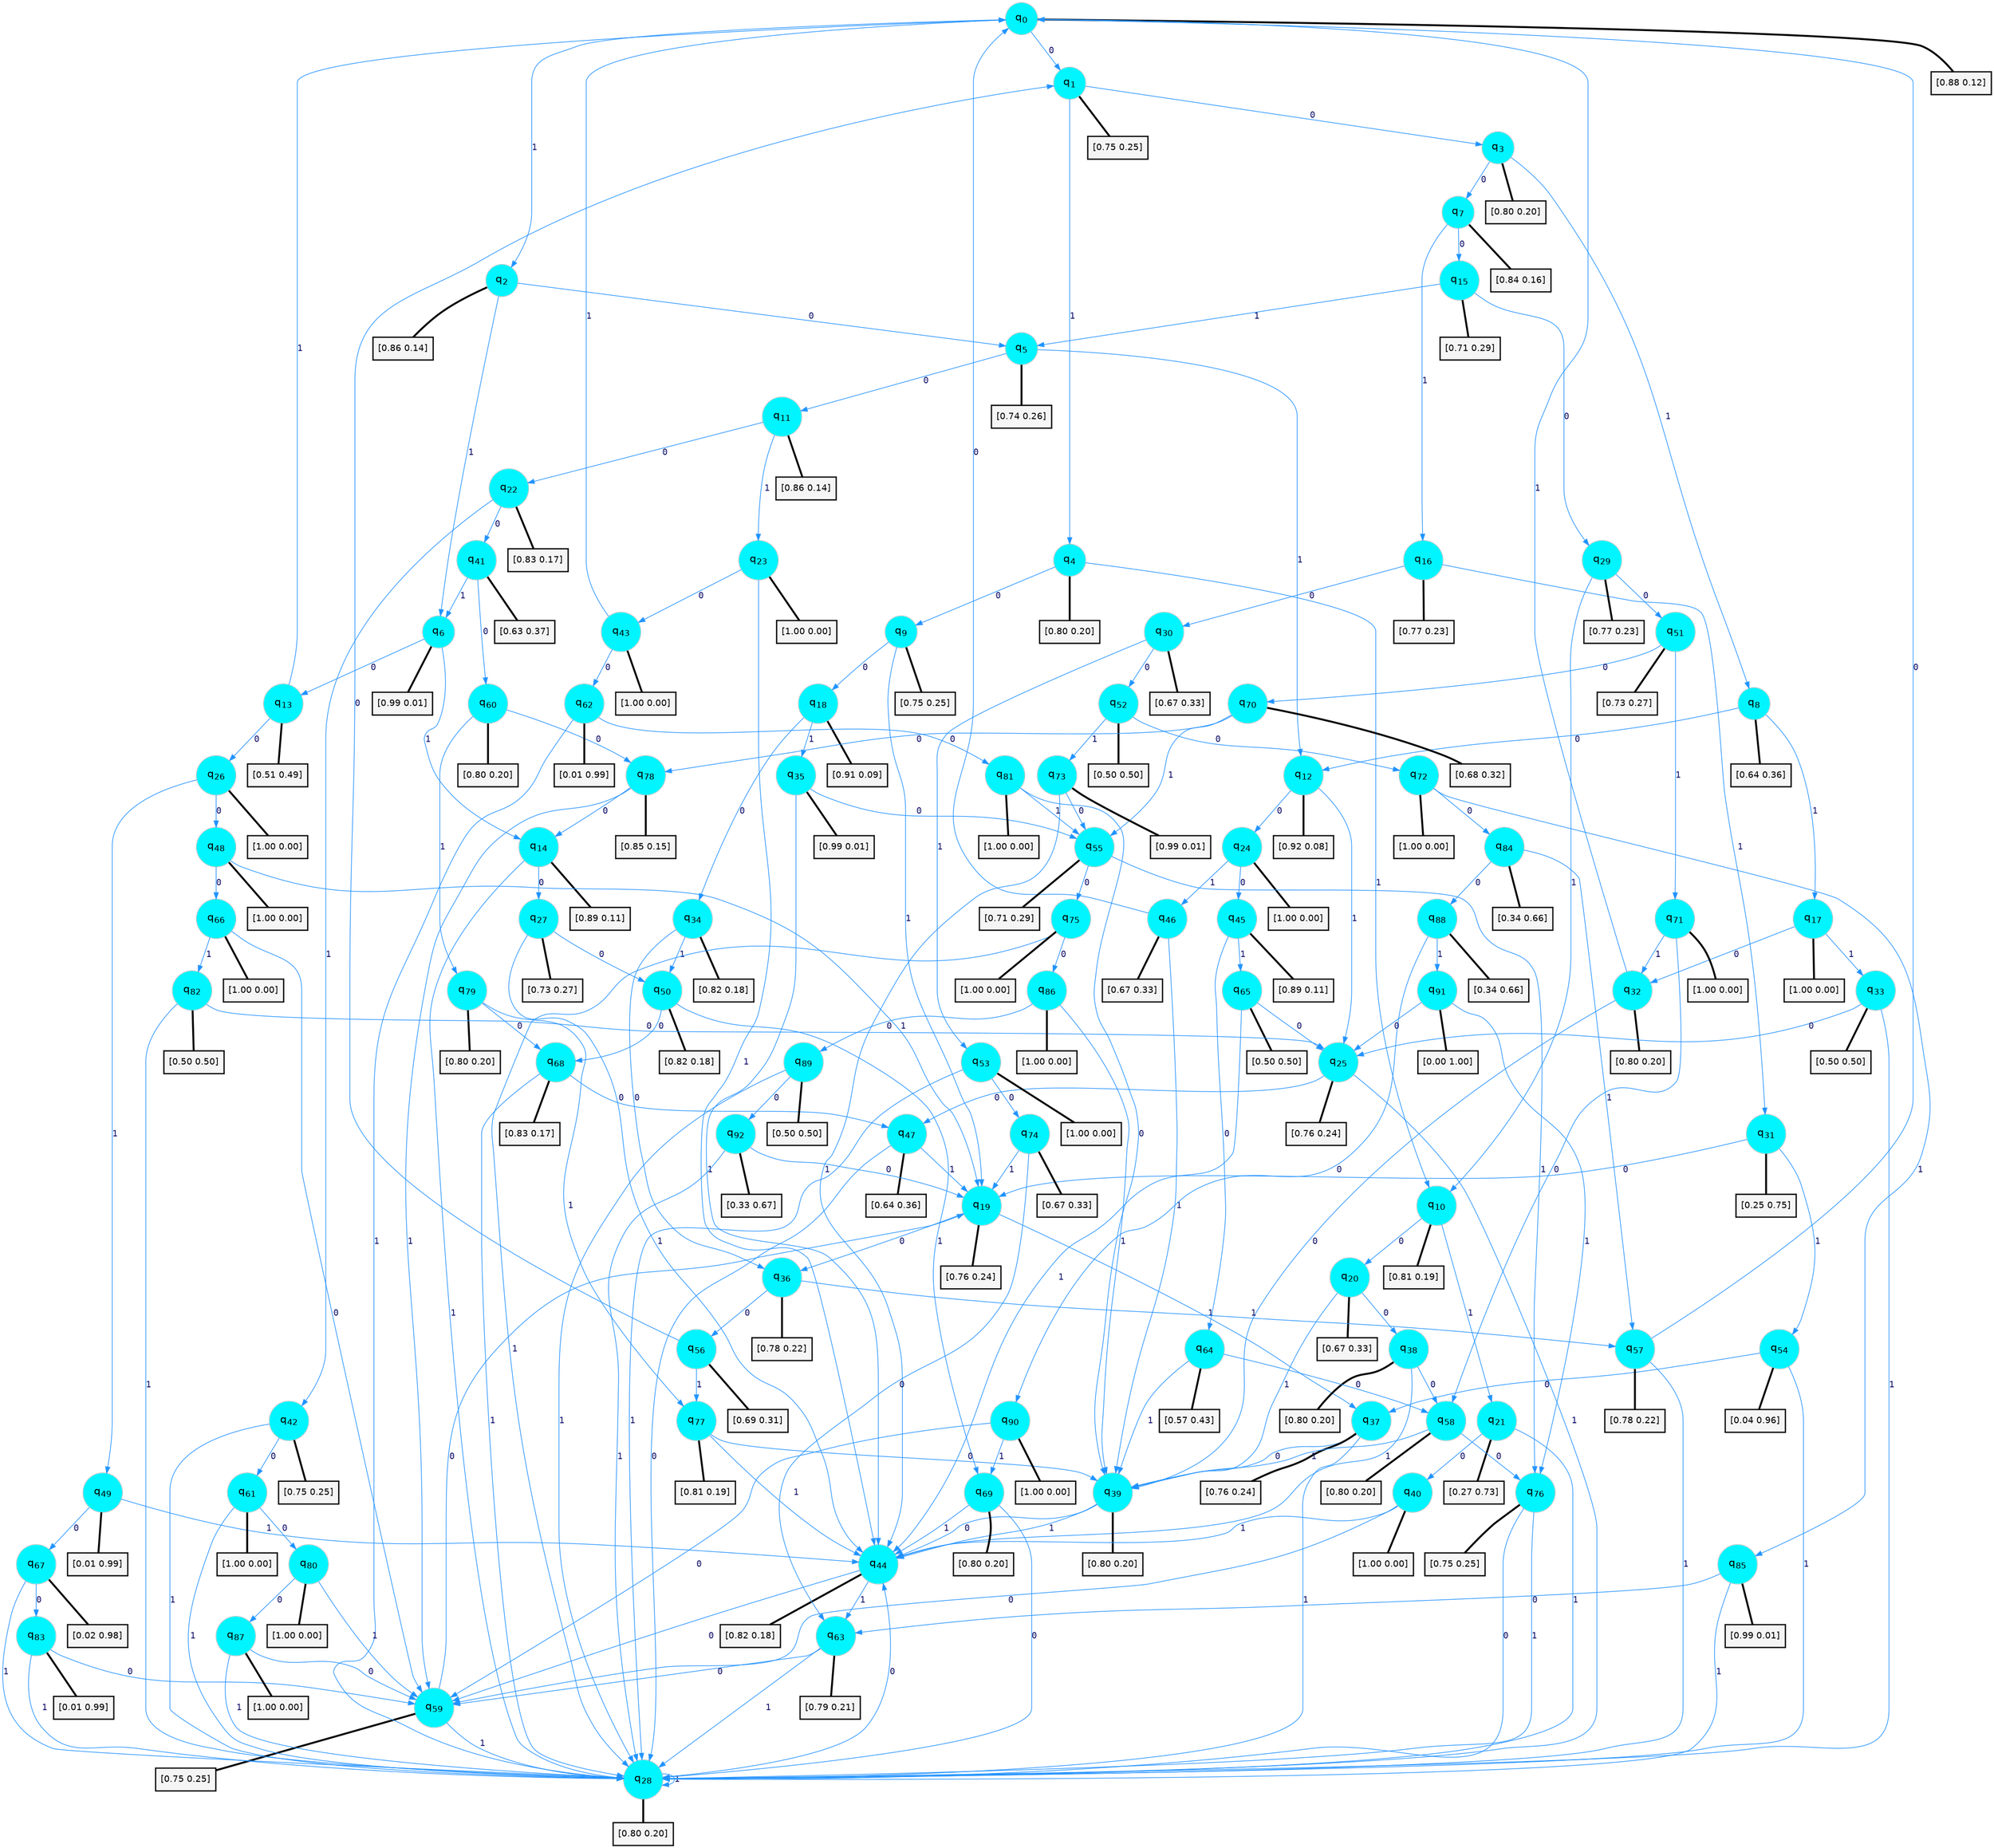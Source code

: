 digraph G {
graph [
bgcolor=transparent, dpi=300, rankdir=TD, size="40,25"];
node [
color=gray, fillcolor=turquoise1, fontcolor=black, fontname=Helvetica, fontsize=16, fontweight=bold, shape=circle, style=filled];
edge [
arrowsize=1, color=dodgerblue1, fontcolor=midnightblue, fontname=courier, fontweight=bold, penwidth=1, style=solid, weight=20];
0[label=<q<SUB>0</SUB>>];
1[label=<q<SUB>1</SUB>>];
2[label=<q<SUB>2</SUB>>];
3[label=<q<SUB>3</SUB>>];
4[label=<q<SUB>4</SUB>>];
5[label=<q<SUB>5</SUB>>];
6[label=<q<SUB>6</SUB>>];
7[label=<q<SUB>7</SUB>>];
8[label=<q<SUB>8</SUB>>];
9[label=<q<SUB>9</SUB>>];
10[label=<q<SUB>10</SUB>>];
11[label=<q<SUB>11</SUB>>];
12[label=<q<SUB>12</SUB>>];
13[label=<q<SUB>13</SUB>>];
14[label=<q<SUB>14</SUB>>];
15[label=<q<SUB>15</SUB>>];
16[label=<q<SUB>16</SUB>>];
17[label=<q<SUB>17</SUB>>];
18[label=<q<SUB>18</SUB>>];
19[label=<q<SUB>19</SUB>>];
20[label=<q<SUB>20</SUB>>];
21[label=<q<SUB>21</SUB>>];
22[label=<q<SUB>22</SUB>>];
23[label=<q<SUB>23</SUB>>];
24[label=<q<SUB>24</SUB>>];
25[label=<q<SUB>25</SUB>>];
26[label=<q<SUB>26</SUB>>];
27[label=<q<SUB>27</SUB>>];
28[label=<q<SUB>28</SUB>>];
29[label=<q<SUB>29</SUB>>];
30[label=<q<SUB>30</SUB>>];
31[label=<q<SUB>31</SUB>>];
32[label=<q<SUB>32</SUB>>];
33[label=<q<SUB>33</SUB>>];
34[label=<q<SUB>34</SUB>>];
35[label=<q<SUB>35</SUB>>];
36[label=<q<SUB>36</SUB>>];
37[label=<q<SUB>37</SUB>>];
38[label=<q<SUB>38</SUB>>];
39[label=<q<SUB>39</SUB>>];
40[label=<q<SUB>40</SUB>>];
41[label=<q<SUB>41</SUB>>];
42[label=<q<SUB>42</SUB>>];
43[label=<q<SUB>43</SUB>>];
44[label=<q<SUB>44</SUB>>];
45[label=<q<SUB>45</SUB>>];
46[label=<q<SUB>46</SUB>>];
47[label=<q<SUB>47</SUB>>];
48[label=<q<SUB>48</SUB>>];
49[label=<q<SUB>49</SUB>>];
50[label=<q<SUB>50</SUB>>];
51[label=<q<SUB>51</SUB>>];
52[label=<q<SUB>52</SUB>>];
53[label=<q<SUB>53</SUB>>];
54[label=<q<SUB>54</SUB>>];
55[label=<q<SUB>55</SUB>>];
56[label=<q<SUB>56</SUB>>];
57[label=<q<SUB>57</SUB>>];
58[label=<q<SUB>58</SUB>>];
59[label=<q<SUB>59</SUB>>];
60[label=<q<SUB>60</SUB>>];
61[label=<q<SUB>61</SUB>>];
62[label=<q<SUB>62</SUB>>];
63[label=<q<SUB>63</SUB>>];
64[label=<q<SUB>64</SUB>>];
65[label=<q<SUB>65</SUB>>];
66[label=<q<SUB>66</SUB>>];
67[label=<q<SUB>67</SUB>>];
68[label=<q<SUB>68</SUB>>];
69[label=<q<SUB>69</SUB>>];
70[label=<q<SUB>70</SUB>>];
71[label=<q<SUB>71</SUB>>];
72[label=<q<SUB>72</SUB>>];
73[label=<q<SUB>73</SUB>>];
74[label=<q<SUB>74</SUB>>];
75[label=<q<SUB>75</SUB>>];
76[label=<q<SUB>76</SUB>>];
77[label=<q<SUB>77</SUB>>];
78[label=<q<SUB>78</SUB>>];
79[label=<q<SUB>79</SUB>>];
80[label=<q<SUB>80</SUB>>];
81[label=<q<SUB>81</SUB>>];
82[label=<q<SUB>82</SUB>>];
83[label=<q<SUB>83</SUB>>];
84[label=<q<SUB>84</SUB>>];
85[label=<q<SUB>85</SUB>>];
86[label=<q<SUB>86</SUB>>];
87[label=<q<SUB>87</SUB>>];
88[label=<q<SUB>88</SUB>>];
89[label=<q<SUB>89</SUB>>];
90[label=<q<SUB>90</SUB>>];
91[label=<q<SUB>91</SUB>>];
92[label=<q<SUB>92</SUB>>];
93[label="[0.88 0.12]", shape=box,fontcolor=black, fontname=Helvetica, fontsize=14, penwidth=2, fillcolor=whitesmoke,color=black];
94[label="[0.75 0.25]", shape=box,fontcolor=black, fontname=Helvetica, fontsize=14, penwidth=2, fillcolor=whitesmoke,color=black];
95[label="[0.86 0.14]", shape=box,fontcolor=black, fontname=Helvetica, fontsize=14, penwidth=2, fillcolor=whitesmoke,color=black];
96[label="[0.80 0.20]", shape=box,fontcolor=black, fontname=Helvetica, fontsize=14, penwidth=2, fillcolor=whitesmoke,color=black];
97[label="[0.80 0.20]", shape=box,fontcolor=black, fontname=Helvetica, fontsize=14, penwidth=2, fillcolor=whitesmoke,color=black];
98[label="[0.74 0.26]", shape=box,fontcolor=black, fontname=Helvetica, fontsize=14, penwidth=2, fillcolor=whitesmoke,color=black];
99[label="[0.99 0.01]", shape=box,fontcolor=black, fontname=Helvetica, fontsize=14, penwidth=2, fillcolor=whitesmoke,color=black];
100[label="[0.84 0.16]", shape=box,fontcolor=black, fontname=Helvetica, fontsize=14, penwidth=2, fillcolor=whitesmoke,color=black];
101[label="[0.64 0.36]", shape=box,fontcolor=black, fontname=Helvetica, fontsize=14, penwidth=2, fillcolor=whitesmoke,color=black];
102[label="[0.75 0.25]", shape=box,fontcolor=black, fontname=Helvetica, fontsize=14, penwidth=2, fillcolor=whitesmoke,color=black];
103[label="[0.81 0.19]", shape=box,fontcolor=black, fontname=Helvetica, fontsize=14, penwidth=2, fillcolor=whitesmoke,color=black];
104[label="[0.86 0.14]", shape=box,fontcolor=black, fontname=Helvetica, fontsize=14, penwidth=2, fillcolor=whitesmoke,color=black];
105[label="[0.92 0.08]", shape=box,fontcolor=black, fontname=Helvetica, fontsize=14, penwidth=2, fillcolor=whitesmoke,color=black];
106[label="[0.51 0.49]", shape=box,fontcolor=black, fontname=Helvetica, fontsize=14, penwidth=2, fillcolor=whitesmoke,color=black];
107[label="[0.89 0.11]", shape=box,fontcolor=black, fontname=Helvetica, fontsize=14, penwidth=2, fillcolor=whitesmoke,color=black];
108[label="[0.71 0.29]", shape=box,fontcolor=black, fontname=Helvetica, fontsize=14, penwidth=2, fillcolor=whitesmoke,color=black];
109[label="[0.77 0.23]", shape=box,fontcolor=black, fontname=Helvetica, fontsize=14, penwidth=2, fillcolor=whitesmoke,color=black];
110[label="[1.00 0.00]", shape=box,fontcolor=black, fontname=Helvetica, fontsize=14, penwidth=2, fillcolor=whitesmoke,color=black];
111[label="[0.91 0.09]", shape=box,fontcolor=black, fontname=Helvetica, fontsize=14, penwidth=2, fillcolor=whitesmoke,color=black];
112[label="[0.76 0.24]", shape=box,fontcolor=black, fontname=Helvetica, fontsize=14, penwidth=2, fillcolor=whitesmoke,color=black];
113[label="[0.67 0.33]", shape=box,fontcolor=black, fontname=Helvetica, fontsize=14, penwidth=2, fillcolor=whitesmoke,color=black];
114[label="[0.27 0.73]", shape=box,fontcolor=black, fontname=Helvetica, fontsize=14, penwidth=2, fillcolor=whitesmoke,color=black];
115[label="[0.83 0.17]", shape=box,fontcolor=black, fontname=Helvetica, fontsize=14, penwidth=2, fillcolor=whitesmoke,color=black];
116[label="[1.00 0.00]", shape=box,fontcolor=black, fontname=Helvetica, fontsize=14, penwidth=2, fillcolor=whitesmoke,color=black];
117[label="[1.00 0.00]", shape=box,fontcolor=black, fontname=Helvetica, fontsize=14, penwidth=2, fillcolor=whitesmoke,color=black];
118[label="[0.76 0.24]", shape=box,fontcolor=black, fontname=Helvetica, fontsize=14, penwidth=2, fillcolor=whitesmoke,color=black];
119[label="[1.00 0.00]", shape=box,fontcolor=black, fontname=Helvetica, fontsize=14, penwidth=2, fillcolor=whitesmoke,color=black];
120[label="[0.73 0.27]", shape=box,fontcolor=black, fontname=Helvetica, fontsize=14, penwidth=2, fillcolor=whitesmoke,color=black];
121[label="[0.80 0.20]", shape=box,fontcolor=black, fontname=Helvetica, fontsize=14, penwidth=2, fillcolor=whitesmoke,color=black];
122[label="[0.77 0.23]", shape=box,fontcolor=black, fontname=Helvetica, fontsize=14, penwidth=2, fillcolor=whitesmoke,color=black];
123[label="[0.67 0.33]", shape=box,fontcolor=black, fontname=Helvetica, fontsize=14, penwidth=2, fillcolor=whitesmoke,color=black];
124[label="[0.25 0.75]", shape=box,fontcolor=black, fontname=Helvetica, fontsize=14, penwidth=2, fillcolor=whitesmoke,color=black];
125[label="[0.80 0.20]", shape=box,fontcolor=black, fontname=Helvetica, fontsize=14, penwidth=2, fillcolor=whitesmoke,color=black];
126[label="[0.50 0.50]", shape=box,fontcolor=black, fontname=Helvetica, fontsize=14, penwidth=2, fillcolor=whitesmoke,color=black];
127[label="[0.82 0.18]", shape=box,fontcolor=black, fontname=Helvetica, fontsize=14, penwidth=2, fillcolor=whitesmoke,color=black];
128[label="[0.99 0.01]", shape=box,fontcolor=black, fontname=Helvetica, fontsize=14, penwidth=2, fillcolor=whitesmoke,color=black];
129[label="[0.78 0.22]", shape=box,fontcolor=black, fontname=Helvetica, fontsize=14, penwidth=2, fillcolor=whitesmoke,color=black];
130[label="[0.76 0.24]", shape=box,fontcolor=black, fontname=Helvetica, fontsize=14, penwidth=2, fillcolor=whitesmoke,color=black];
131[label="[0.80 0.20]", shape=box,fontcolor=black, fontname=Helvetica, fontsize=14, penwidth=2, fillcolor=whitesmoke,color=black];
132[label="[0.80 0.20]", shape=box,fontcolor=black, fontname=Helvetica, fontsize=14, penwidth=2, fillcolor=whitesmoke,color=black];
133[label="[1.00 0.00]", shape=box,fontcolor=black, fontname=Helvetica, fontsize=14, penwidth=2, fillcolor=whitesmoke,color=black];
134[label="[0.63 0.37]", shape=box,fontcolor=black, fontname=Helvetica, fontsize=14, penwidth=2, fillcolor=whitesmoke,color=black];
135[label="[0.75 0.25]", shape=box,fontcolor=black, fontname=Helvetica, fontsize=14, penwidth=2, fillcolor=whitesmoke,color=black];
136[label="[1.00 0.00]", shape=box,fontcolor=black, fontname=Helvetica, fontsize=14, penwidth=2, fillcolor=whitesmoke,color=black];
137[label="[0.82 0.18]", shape=box,fontcolor=black, fontname=Helvetica, fontsize=14, penwidth=2, fillcolor=whitesmoke,color=black];
138[label="[0.89 0.11]", shape=box,fontcolor=black, fontname=Helvetica, fontsize=14, penwidth=2, fillcolor=whitesmoke,color=black];
139[label="[0.67 0.33]", shape=box,fontcolor=black, fontname=Helvetica, fontsize=14, penwidth=2, fillcolor=whitesmoke,color=black];
140[label="[0.64 0.36]", shape=box,fontcolor=black, fontname=Helvetica, fontsize=14, penwidth=2, fillcolor=whitesmoke,color=black];
141[label="[1.00 0.00]", shape=box,fontcolor=black, fontname=Helvetica, fontsize=14, penwidth=2, fillcolor=whitesmoke,color=black];
142[label="[0.01 0.99]", shape=box,fontcolor=black, fontname=Helvetica, fontsize=14, penwidth=2, fillcolor=whitesmoke,color=black];
143[label="[0.82 0.18]", shape=box,fontcolor=black, fontname=Helvetica, fontsize=14, penwidth=2, fillcolor=whitesmoke,color=black];
144[label="[0.73 0.27]", shape=box,fontcolor=black, fontname=Helvetica, fontsize=14, penwidth=2, fillcolor=whitesmoke,color=black];
145[label="[0.50 0.50]", shape=box,fontcolor=black, fontname=Helvetica, fontsize=14, penwidth=2, fillcolor=whitesmoke,color=black];
146[label="[1.00 0.00]", shape=box,fontcolor=black, fontname=Helvetica, fontsize=14, penwidth=2, fillcolor=whitesmoke,color=black];
147[label="[0.04 0.96]", shape=box,fontcolor=black, fontname=Helvetica, fontsize=14, penwidth=2, fillcolor=whitesmoke,color=black];
148[label="[0.71 0.29]", shape=box,fontcolor=black, fontname=Helvetica, fontsize=14, penwidth=2, fillcolor=whitesmoke,color=black];
149[label="[0.69 0.31]", shape=box,fontcolor=black, fontname=Helvetica, fontsize=14, penwidth=2, fillcolor=whitesmoke,color=black];
150[label="[0.78 0.22]", shape=box,fontcolor=black, fontname=Helvetica, fontsize=14, penwidth=2, fillcolor=whitesmoke,color=black];
151[label="[0.80 0.20]", shape=box,fontcolor=black, fontname=Helvetica, fontsize=14, penwidth=2, fillcolor=whitesmoke,color=black];
152[label="[0.75 0.25]", shape=box,fontcolor=black, fontname=Helvetica, fontsize=14, penwidth=2, fillcolor=whitesmoke,color=black];
153[label="[0.80 0.20]", shape=box,fontcolor=black, fontname=Helvetica, fontsize=14, penwidth=2, fillcolor=whitesmoke,color=black];
154[label="[1.00 0.00]", shape=box,fontcolor=black, fontname=Helvetica, fontsize=14, penwidth=2, fillcolor=whitesmoke,color=black];
155[label="[0.01 0.99]", shape=box,fontcolor=black, fontname=Helvetica, fontsize=14, penwidth=2, fillcolor=whitesmoke,color=black];
156[label="[0.79 0.21]", shape=box,fontcolor=black, fontname=Helvetica, fontsize=14, penwidth=2, fillcolor=whitesmoke,color=black];
157[label="[0.57 0.43]", shape=box,fontcolor=black, fontname=Helvetica, fontsize=14, penwidth=2, fillcolor=whitesmoke,color=black];
158[label="[0.50 0.50]", shape=box,fontcolor=black, fontname=Helvetica, fontsize=14, penwidth=2, fillcolor=whitesmoke,color=black];
159[label="[1.00 0.00]", shape=box,fontcolor=black, fontname=Helvetica, fontsize=14, penwidth=2, fillcolor=whitesmoke,color=black];
160[label="[0.02 0.98]", shape=box,fontcolor=black, fontname=Helvetica, fontsize=14, penwidth=2, fillcolor=whitesmoke,color=black];
161[label="[0.83 0.17]", shape=box,fontcolor=black, fontname=Helvetica, fontsize=14, penwidth=2, fillcolor=whitesmoke,color=black];
162[label="[0.80 0.20]", shape=box,fontcolor=black, fontname=Helvetica, fontsize=14, penwidth=2, fillcolor=whitesmoke,color=black];
163[label="[0.68 0.32]", shape=box,fontcolor=black, fontname=Helvetica, fontsize=14, penwidth=2, fillcolor=whitesmoke,color=black];
164[label="[1.00 0.00]", shape=box,fontcolor=black, fontname=Helvetica, fontsize=14, penwidth=2, fillcolor=whitesmoke,color=black];
165[label="[1.00 0.00]", shape=box,fontcolor=black, fontname=Helvetica, fontsize=14, penwidth=2, fillcolor=whitesmoke,color=black];
166[label="[0.99 0.01]", shape=box,fontcolor=black, fontname=Helvetica, fontsize=14, penwidth=2, fillcolor=whitesmoke,color=black];
167[label="[0.67 0.33]", shape=box,fontcolor=black, fontname=Helvetica, fontsize=14, penwidth=2, fillcolor=whitesmoke,color=black];
168[label="[1.00 0.00]", shape=box,fontcolor=black, fontname=Helvetica, fontsize=14, penwidth=2, fillcolor=whitesmoke,color=black];
169[label="[0.75 0.25]", shape=box,fontcolor=black, fontname=Helvetica, fontsize=14, penwidth=2, fillcolor=whitesmoke,color=black];
170[label="[0.81 0.19]", shape=box,fontcolor=black, fontname=Helvetica, fontsize=14, penwidth=2, fillcolor=whitesmoke,color=black];
171[label="[0.85 0.15]", shape=box,fontcolor=black, fontname=Helvetica, fontsize=14, penwidth=2, fillcolor=whitesmoke,color=black];
172[label="[0.80 0.20]", shape=box,fontcolor=black, fontname=Helvetica, fontsize=14, penwidth=2, fillcolor=whitesmoke,color=black];
173[label="[1.00 0.00]", shape=box,fontcolor=black, fontname=Helvetica, fontsize=14, penwidth=2, fillcolor=whitesmoke,color=black];
174[label="[1.00 0.00]", shape=box,fontcolor=black, fontname=Helvetica, fontsize=14, penwidth=2, fillcolor=whitesmoke,color=black];
175[label="[0.50 0.50]", shape=box,fontcolor=black, fontname=Helvetica, fontsize=14, penwidth=2, fillcolor=whitesmoke,color=black];
176[label="[0.01 0.99]", shape=box,fontcolor=black, fontname=Helvetica, fontsize=14, penwidth=2, fillcolor=whitesmoke,color=black];
177[label="[0.34 0.66]", shape=box,fontcolor=black, fontname=Helvetica, fontsize=14, penwidth=2, fillcolor=whitesmoke,color=black];
178[label="[0.99 0.01]", shape=box,fontcolor=black, fontname=Helvetica, fontsize=14, penwidth=2, fillcolor=whitesmoke,color=black];
179[label="[1.00 0.00]", shape=box,fontcolor=black, fontname=Helvetica, fontsize=14, penwidth=2, fillcolor=whitesmoke,color=black];
180[label="[1.00 0.00]", shape=box,fontcolor=black, fontname=Helvetica, fontsize=14, penwidth=2, fillcolor=whitesmoke,color=black];
181[label="[0.34 0.66]", shape=box,fontcolor=black, fontname=Helvetica, fontsize=14, penwidth=2, fillcolor=whitesmoke,color=black];
182[label="[0.50 0.50]", shape=box,fontcolor=black, fontname=Helvetica, fontsize=14, penwidth=2, fillcolor=whitesmoke,color=black];
183[label="[1.00 0.00]", shape=box,fontcolor=black, fontname=Helvetica, fontsize=14, penwidth=2, fillcolor=whitesmoke,color=black];
184[label="[0.00 1.00]", shape=box,fontcolor=black, fontname=Helvetica, fontsize=14, penwidth=2, fillcolor=whitesmoke,color=black];
185[label="[0.33 0.67]", shape=box,fontcolor=black, fontname=Helvetica, fontsize=14, penwidth=2, fillcolor=whitesmoke,color=black];
0->1 [label=0];
0->2 [label=1];
0->93 [arrowhead=none, penwidth=3,color=black];
1->3 [label=0];
1->4 [label=1];
1->94 [arrowhead=none, penwidth=3,color=black];
2->5 [label=0];
2->6 [label=1];
2->95 [arrowhead=none, penwidth=3,color=black];
3->7 [label=0];
3->8 [label=1];
3->96 [arrowhead=none, penwidth=3,color=black];
4->9 [label=0];
4->10 [label=1];
4->97 [arrowhead=none, penwidth=3,color=black];
5->11 [label=0];
5->12 [label=1];
5->98 [arrowhead=none, penwidth=3,color=black];
6->13 [label=0];
6->14 [label=1];
6->99 [arrowhead=none, penwidth=3,color=black];
7->15 [label=0];
7->16 [label=1];
7->100 [arrowhead=none, penwidth=3,color=black];
8->12 [label=0];
8->17 [label=1];
8->101 [arrowhead=none, penwidth=3,color=black];
9->18 [label=0];
9->19 [label=1];
9->102 [arrowhead=none, penwidth=3,color=black];
10->20 [label=0];
10->21 [label=1];
10->103 [arrowhead=none, penwidth=3,color=black];
11->22 [label=0];
11->23 [label=1];
11->104 [arrowhead=none, penwidth=3,color=black];
12->24 [label=0];
12->25 [label=1];
12->105 [arrowhead=none, penwidth=3,color=black];
13->26 [label=0];
13->0 [label=1];
13->106 [arrowhead=none, penwidth=3,color=black];
14->27 [label=0];
14->28 [label=1];
14->107 [arrowhead=none, penwidth=3,color=black];
15->29 [label=0];
15->5 [label=1];
15->108 [arrowhead=none, penwidth=3,color=black];
16->30 [label=0];
16->31 [label=1];
16->109 [arrowhead=none, penwidth=3,color=black];
17->32 [label=0];
17->33 [label=1];
17->110 [arrowhead=none, penwidth=3,color=black];
18->34 [label=0];
18->35 [label=1];
18->111 [arrowhead=none, penwidth=3,color=black];
19->36 [label=0];
19->37 [label=1];
19->112 [arrowhead=none, penwidth=3,color=black];
20->38 [label=0];
20->39 [label=1];
20->113 [arrowhead=none, penwidth=3,color=black];
21->40 [label=0];
21->28 [label=1];
21->114 [arrowhead=none, penwidth=3,color=black];
22->41 [label=0];
22->42 [label=1];
22->115 [arrowhead=none, penwidth=3,color=black];
23->43 [label=0];
23->44 [label=1];
23->116 [arrowhead=none, penwidth=3,color=black];
24->45 [label=0];
24->46 [label=1];
24->117 [arrowhead=none, penwidth=3,color=black];
25->47 [label=0];
25->28 [label=1];
25->118 [arrowhead=none, penwidth=3,color=black];
26->48 [label=0];
26->49 [label=1];
26->119 [arrowhead=none, penwidth=3,color=black];
27->50 [label=0];
27->44 [label=1];
27->120 [arrowhead=none, penwidth=3,color=black];
28->44 [label=0];
28->28 [label=1];
28->121 [arrowhead=none, penwidth=3,color=black];
29->51 [label=0];
29->10 [label=1];
29->122 [arrowhead=none, penwidth=3,color=black];
30->52 [label=0];
30->53 [label=1];
30->123 [arrowhead=none, penwidth=3,color=black];
31->19 [label=0];
31->54 [label=1];
31->124 [arrowhead=none, penwidth=3,color=black];
32->39 [label=0];
32->0 [label=1];
32->125 [arrowhead=none, penwidth=3,color=black];
33->25 [label=0];
33->28 [label=1];
33->126 [arrowhead=none, penwidth=3,color=black];
34->36 [label=0];
34->50 [label=1];
34->127 [arrowhead=none, penwidth=3,color=black];
35->55 [label=0];
35->44 [label=1];
35->128 [arrowhead=none, penwidth=3,color=black];
36->56 [label=0];
36->57 [label=1];
36->129 [arrowhead=none, penwidth=3,color=black];
37->39 [label=0];
37->28 [label=1];
37->130 [arrowhead=none, penwidth=3,color=black];
38->58 [label=0];
38->44 [label=1];
38->131 [arrowhead=none, penwidth=3,color=black];
39->44 [label=0];
39->44 [label=1];
39->132 [arrowhead=none, penwidth=3,color=black];
40->59 [label=0];
40->44 [label=1];
40->133 [arrowhead=none, penwidth=3,color=black];
41->60 [label=0];
41->6 [label=1];
41->134 [arrowhead=none, penwidth=3,color=black];
42->61 [label=0];
42->28 [label=1];
42->135 [arrowhead=none, penwidth=3,color=black];
43->62 [label=0];
43->0 [label=1];
43->136 [arrowhead=none, penwidth=3,color=black];
44->59 [label=0];
44->63 [label=1];
44->137 [arrowhead=none, penwidth=3,color=black];
45->64 [label=0];
45->65 [label=1];
45->138 [arrowhead=none, penwidth=3,color=black];
46->0 [label=0];
46->39 [label=1];
46->139 [arrowhead=none, penwidth=3,color=black];
47->28 [label=0];
47->19 [label=1];
47->140 [arrowhead=none, penwidth=3,color=black];
48->66 [label=0];
48->19 [label=1];
48->141 [arrowhead=none, penwidth=3,color=black];
49->67 [label=0];
49->44 [label=1];
49->142 [arrowhead=none, penwidth=3,color=black];
50->68 [label=0];
50->69 [label=1];
50->143 [arrowhead=none, penwidth=3,color=black];
51->70 [label=0];
51->71 [label=1];
51->144 [arrowhead=none, penwidth=3,color=black];
52->72 [label=0];
52->73 [label=1];
52->145 [arrowhead=none, penwidth=3,color=black];
53->74 [label=0];
53->28 [label=1];
53->146 [arrowhead=none, penwidth=3,color=black];
54->37 [label=0];
54->28 [label=1];
54->147 [arrowhead=none, penwidth=3,color=black];
55->75 [label=0];
55->76 [label=1];
55->148 [arrowhead=none, penwidth=3,color=black];
56->1 [label=0];
56->77 [label=1];
56->149 [arrowhead=none, penwidth=3,color=black];
57->0 [label=0];
57->28 [label=1];
57->150 [arrowhead=none, penwidth=3,color=black];
58->76 [label=0];
58->39 [label=1];
58->151 [arrowhead=none, penwidth=3,color=black];
59->19 [label=0];
59->28 [label=1];
59->152 [arrowhead=none, penwidth=3,color=black];
60->78 [label=0];
60->79 [label=1];
60->153 [arrowhead=none, penwidth=3,color=black];
61->80 [label=0];
61->28 [label=1];
61->154 [arrowhead=none, penwidth=3,color=black];
62->81 [label=0];
62->28 [label=1];
62->155 [arrowhead=none, penwidth=3,color=black];
63->59 [label=0];
63->28 [label=1];
63->156 [arrowhead=none, penwidth=3,color=black];
64->58 [label=0];
64->39 [label=1];
64->157 [arrowhead=none, penwidth=3,color=black];
65->25 [label=0];
65->44 [label=1];
65->158 [arrowhead=none, penwidth=3,color=black];
66->59 [label=0];
66->82 [label=1];
66->159 [arrowhead=none, penwidth=3,color=black];
67->83 [label=0];
67->28 [label=1];
67->160 [arrowhead=none, penwidth=3,color=black];
68->47 [label=0];
68->28 [label=1];
68->161 [arrowhead=none, penwidth=3,color=black];
69->28 [label=0];
69->44 [label=1];
69->162 [arrowhead=none, penwidth=3,color=black];
70->78 [label=0];
70->55 [label=1];
70->163 [arrowhead=none, penwidth=3,color=black];
71->58 [label=0];
71->32 [label=1];
71->164 [arrowhead=none, penwidth=3,color=black];
72->84 [label=0];
72->85 [label=1];
72->165 [arrowhead=none, penwidth=3,color=black];
73->55 [label=0];
73->44 [label=1];
73->166 [arrowhead=none, penwidth=3,color=black];
74->63 [label=0];
74->19 [label=1];
74->167 [arrowhead=none, penwidth=3,color=black];
75->86 [label=0];
75->28 [label=1];
75->168 [arrowhead=none, penwidth=3,color=black];
76->28 [label=0];
76->28 [label=1];
76->169 [arrowhead=none, penwidth=3,color=black];
77->39 [label=0];
77->44 [label=1];
77->170 [arrowhead=none, penwidth=3,color=black];
78->14 [label=0];
78->59 [label=1];
78->171 [arrowhead=none, penwidth=3,color=black];
79->68 [label=0];
79->77 [label=1];
79->172 [arrowhead=none, penwidth=3,color=black];
80->87 [label=0];
80->59 [label=1];
80->173 [arrowhead=none, penwidth=3,color=black];
81->39 [label=0];
81->55 [label=1];
81->174 [arrowhead=none, penwidth=3,color=black];
82->25 [label=0];
82->28 [label=1];
82->175 [arrowhead=none, penwidth=3,color=black];
83->59 [label=0];
83->28 [label=1];
83->176 [arrowhead=none, penwidth=3,color=black];
84->88 [label=0];
84->57 [label=1];
84->177 [arrowhead=none, penwidth=3,color=black];
85->63 [label=0];
85->28 [label=1];
85->178 [arrowhead=none, penwidth=3,color=black];
86->89 [label=0];
86->39 [label=1];
86->179 [arrowhead=none, penwidth=3,color=black];
87->59 [label=0];
87->28 [label=1];
87->180 [arrowhead=none, penwidth=3,color=black];
88->90 [label=0];
88->91 [label=1];
88->181 [arrowhead=none, penwidth=3,color=black];
89->92 [label=0];
89->28 [label=1];
89->182 [arrowhead=none, penwidth=3,color=black];
90->59 [label=0];
90->69 [label=1];
90->183 [arrowhead=none, penwidth=3,color=black];
91->25 [label=0];
91->76 [label=1];
91->184 [arrowhead=none, penwidth=3,color=black];
92->19 [label=0];
92->28 [label=1];
92->185 [arrowhead=none, penwidth=3,color=black];
}
